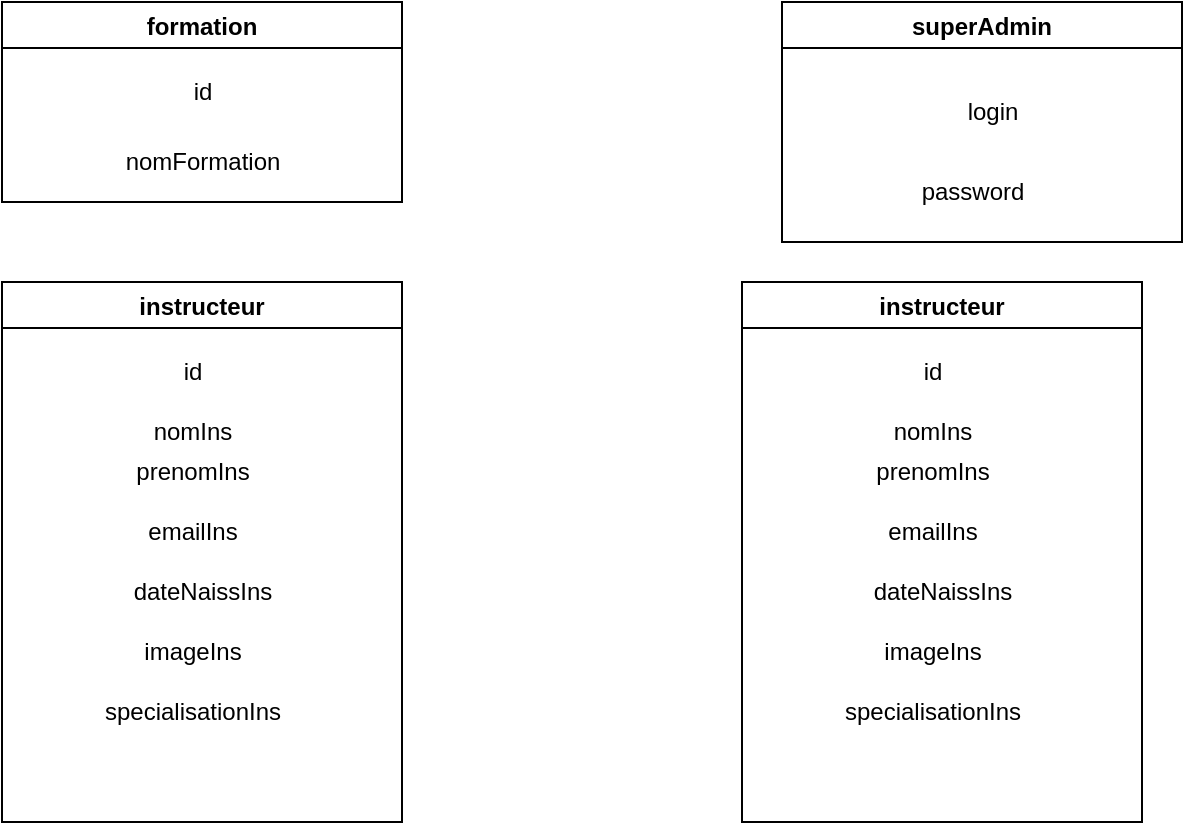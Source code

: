<mxfile version="20.4.1" type="github">
  <diagram id="ogXXKhC3Jr8JgC0j9LE9" name="Page-1">
    <mxGraphModel dx="868" dy="492" grid="1" gridSize="10" guides="1" tooltips="1" connect="1" arrows="1" fold="1" page="1" pageScale="1" pageWidth="827" pageHeight="1169" math="0" shadow="0">
      <root>
        <mxCell id="0" />
        <mxCell id="1" parent="0" />
        <mxCell id="KN4Szy_uZ8C4-bPnuXyF-14" value="formation" style="swimlane;" vertex="1" parent="1">
          <mxGeometry x="110" y="110" width="200" height="100" as="geometry" />
        </mxCell>
        <mxCell id="KN4Szy_uZ8C4-bPnuXyF-16" value="nomFormation" style="text;html=1;align=center;verticalAlign=middle;resizable=0;points=[];autosize=1;strokeColor=none;fillColor=none;" vertex="1" parent="KN4Szy_uZ8C4-bPnuXyF-14">
          <mxGeometry x="50" y="65" width="100" height="30" as="geometry" />
        </mxCell>
        <mxCell id="KN4Szy_uZ8C4-bPnuXyF-15" value="id" style="text;html=1;align=center;verticalAlign=middle;resizable=0;points=[];autosize=1;strokeColor=none;fillColor=none;" vertex="1" parent="KN4Szy_uZ8C4-bPnuXyF-14">
          <mxGeometry x="85" y="30" width="30" height="30" as="geometry" />
        </mxCell>
        <mxCell id="KN4Szy_uZ8C4-bPnuXyF-17" value="superAdmin" style="swimlane;" vertex="1" parent="1">
          <mxGeometry x="500" y="110" width="200" height="120" as="geometry" />
        </mxCell>
        <mxCell id="KN4Szy_uZ8C4-bPnuXyF-18" value="login" style="text;html=1;align=center;verticalAlign=middle;resizable=0;points=[];autosize=1;strokeColor=none;fillColor=none;" vertex="1" parent="KN4Szy_uZ8C4-bPnuXyF-17">
          <mxGeometry x="80" y="40" width="50" height="30" as="geometry" />
        </mxCell>
        <mxCell id="KN4Szy_uZ8C4-bPnuXyF-19" value="password" style="text;html=1;align=center;verticalAlign=middle;resizable=0;points=[];autosize=1;strokeColor=none;fillColor=none;" vertex="1" parent="KN4Szy_uZ8C4-bPnuXyF-17">
          <mxGeometry x="60" y="80" width="70" height="30" as="geometry" />
        </mxCell>
        <mxCell id="KN4Szy_uZ8C4-bPnuXyF-20" value="instructeur" style="swimlane;" vertex="1" parent="1">
          <mxGeometry x="110" y="250" width="200" height="270" as="geometry">
            <mxRectangle x="110" y="250" width="100" height="30" as="alternateBounds" />
          </mxGeometry>
        </mxCell>
        <mxCell id="KN4Szy_uZ8C4-bPnuXyF-21" value="id" style="text;html=1;align=center;verticalAlign=middle;resizable=0;points=[];autosize=1;strokeColor=none;fillColor=none;" vertex="1" parent="KN4Szy_uZ8C4-bPnuXyF-20">
          <mxGeometry x="80" y="30" width="30" height="30" as="geometry" />
        </mxCell>
        <mxCell id="KN4Szy_uZ8C4-bPnuXyF-22" value="nomIns" style="text;html=1;align=center;verticalAlign=middle;resizable=0;points=[];autosize=1;strokeColor=none;fillColor=none;" vertex="1" parent="KN4Szy_uZ8C4-bPnuXyF-20">
          <mxGeometry x="65" y="60" width="60" height="30" as="geometry" />
        </mxCell>
        <mxCell id="KN4Szy_uZ8C4-bPnuXyF-23" value="prenomIns" style="text;html=1;align=center;verticalAlign=middle;resizable=0;points=[];autosize=1;strokeColor=none;fillColor=none;" vertex="1" parent="KN4Szy_uZ8C4-bPnuXyF-20">
          <mxGeometry x="55" y="80" width="80" height="30" as="geometry" />
        </mxCell>
        <mxCell id="KN4Szy_uZ8C4-bPnuXyF-24" value="emailIns" style="text;html=1;align=center;verticalAlign=middle;resizable=0;points=[];autosize=1;strokeColor=none;fillColor=none;" vertex="1" parent="KN4Szy_uZ8C4-bPnuXyF-20">
          <mxGeometry x="60" y="110" width="70" height="30" as="geometry" />
        </mxCell>
        <mxCell id="KN4Szy_uZ8C4-bPnuXyF-25" value="dateNaissIns" style="text;html=1;align=center;verticalAlign=middle;resizable=0;points=[];autosize=1;strokeColor=none;fillColor=none;" vertex="1" parent="KN4Szy_uZ8C4-bPnuXyF-20">
          <mxGeometry x="55" y="140" width="90" height="30" as="geometry" />
        </mxCell>
        <mxCell id="KN4Szy_uZ8C4-bPnuXyF-27" value="imageIns" style="text;html=1;align=center;verticalAlign=middle;resizable=0;points=[];autosize=1;strokeColor=none;fillColor=none;" vertex="1" parent="KN4Szy_uZ8C4-bPnuXyF-20">
          <mxGeometry x="60" y="170" width="70" height="30" as="geometry" />
        </mxCell>
        <mxCell id="KN4Szy_uZ8C4-bPnuXyF-28" value="specialisationIns" style="text;html=1;align=center;verticalAlign=middle;resizable=0;points=[];autosize=1;strokeColor=none;fillColor=none;" vertex="1" parent="KN4Szy_uZ8C4-bPnuXyF-20">
          <mxGeometry x="40" y="200" width="110" height="30" as="geometry" />
        </mxCell>
        <mxCell id="KN4Szy_uZ8C4-bPnuXyF-29" value="instructeur" style="swimlane;" vertex="1" parent="1">
          <mxGeometry x="480" y="250" width="200" height="270" as="geometry">
            <mxRectangle x="110" y="250" width="100" height="30" as="alternateBounds" />
          </mxGeometry>
        </mxCell>
        <mxCell id="KN4Szy_uZ8C4-bPnuXyF-30" value="id" style="text;html=1;align=center;verticalAlign=middle;resizable=0;points=[];autosize=1;strokeColor=none;fillColor=none;" vertex="1" parent="KN4Szy_uZ8C4-bPnuXyF-29">
          <mxGeometry x="80" y="30" width="30" height="30" as="geometry" />
        </mxCell>
        <mxCell id="KN4Szy_uZ8C4-bPnuXyF-31" value="nomIns" style="text;html=1;align=center;verticalAlign=middle;resizable=0;points=[];autosize=1;strokeColor=none;fillColor=none;" vertex="1" parent="KN4Szy_uZ8C4-bPnuXyF-29">
          <mxGeometry x="65" y="60" width="60" height="30" as="geometry" />
        </mxCell>
        <mxCell id="KN4Szy_uZ8C4-bPnuXyF-32" value="prenomIns" style="text;html=1;align=center;verticalAlign=middle;resizable=0;points=[];autosize=1;strokeColor=none;fillColor=none;" vertex="1" parent="KN4Szy_uZ8C4-bPnuXyF-29">
          <mxGeometry x="55" y="80" width="80" height="30" as="geometry" />
        </mxCell>
        <mxCell id="KN4Szy_uZ8C4-bPnuXyF-33" value="emailIns" style="text;html=1;align=center;verticalAlign=middle;resizable=0;points=[];autosize=1;strokeColor=none;fillColor=none;" vertex="1" parent="KN4Szy_uZ8C4-bPnuXyF-29">
          <mxGeometry x="60" y="110" width="70" height="30" as="geometry" />
        </mxCell>
        <mxCell id="KN4Szy_uZ8C4-bPnuXyF-34" value="dateNaissIns" style="text;html=1;align=center;verticalAlign=middle;resizable=0;points=[];autosize=1;strokeColor=none;fillColor=none;" vertex="1" parent="KN4Szy_uZ8C4-bPnuXyF-29">
          <mxGeometry x="55" y="140" width="90" height="30" as="geometry" />
        </mxCell>
        <mxCell id="KN4Szy_uZ8C4-bPnuXyF-35" value="imageIns" style="text;html=1;align=center;verticalAlign=middle;resizable=0;points=[];autosize=1;strokeColor=none;fillColor=none;" vertex="1" parent="KN4Szy_uZ8C4-bPnuXyF-29">
          <mxGeometry x="60" y="170" width="70" height="30" as="geometry" />
        </mxCell>
        <mxCell id="KN4Szy_uZ8C4-bPnuXyF-36" value="specialisationIns" style="text;html=1;align=center;verticalAlign=middle;resizable=0;points=[];autosize=1;strokeColor=none;fillColor=none;" vertex="1" parent="KN4Szy_uZ8C4-bPnuXyF-29">
          <mxGeometry x="40" y="200" width="110" height="30" as="geometry" />
        </mxCell>
      </root>
    </mxGraphModel>
  </diagram>
</mxfile>
